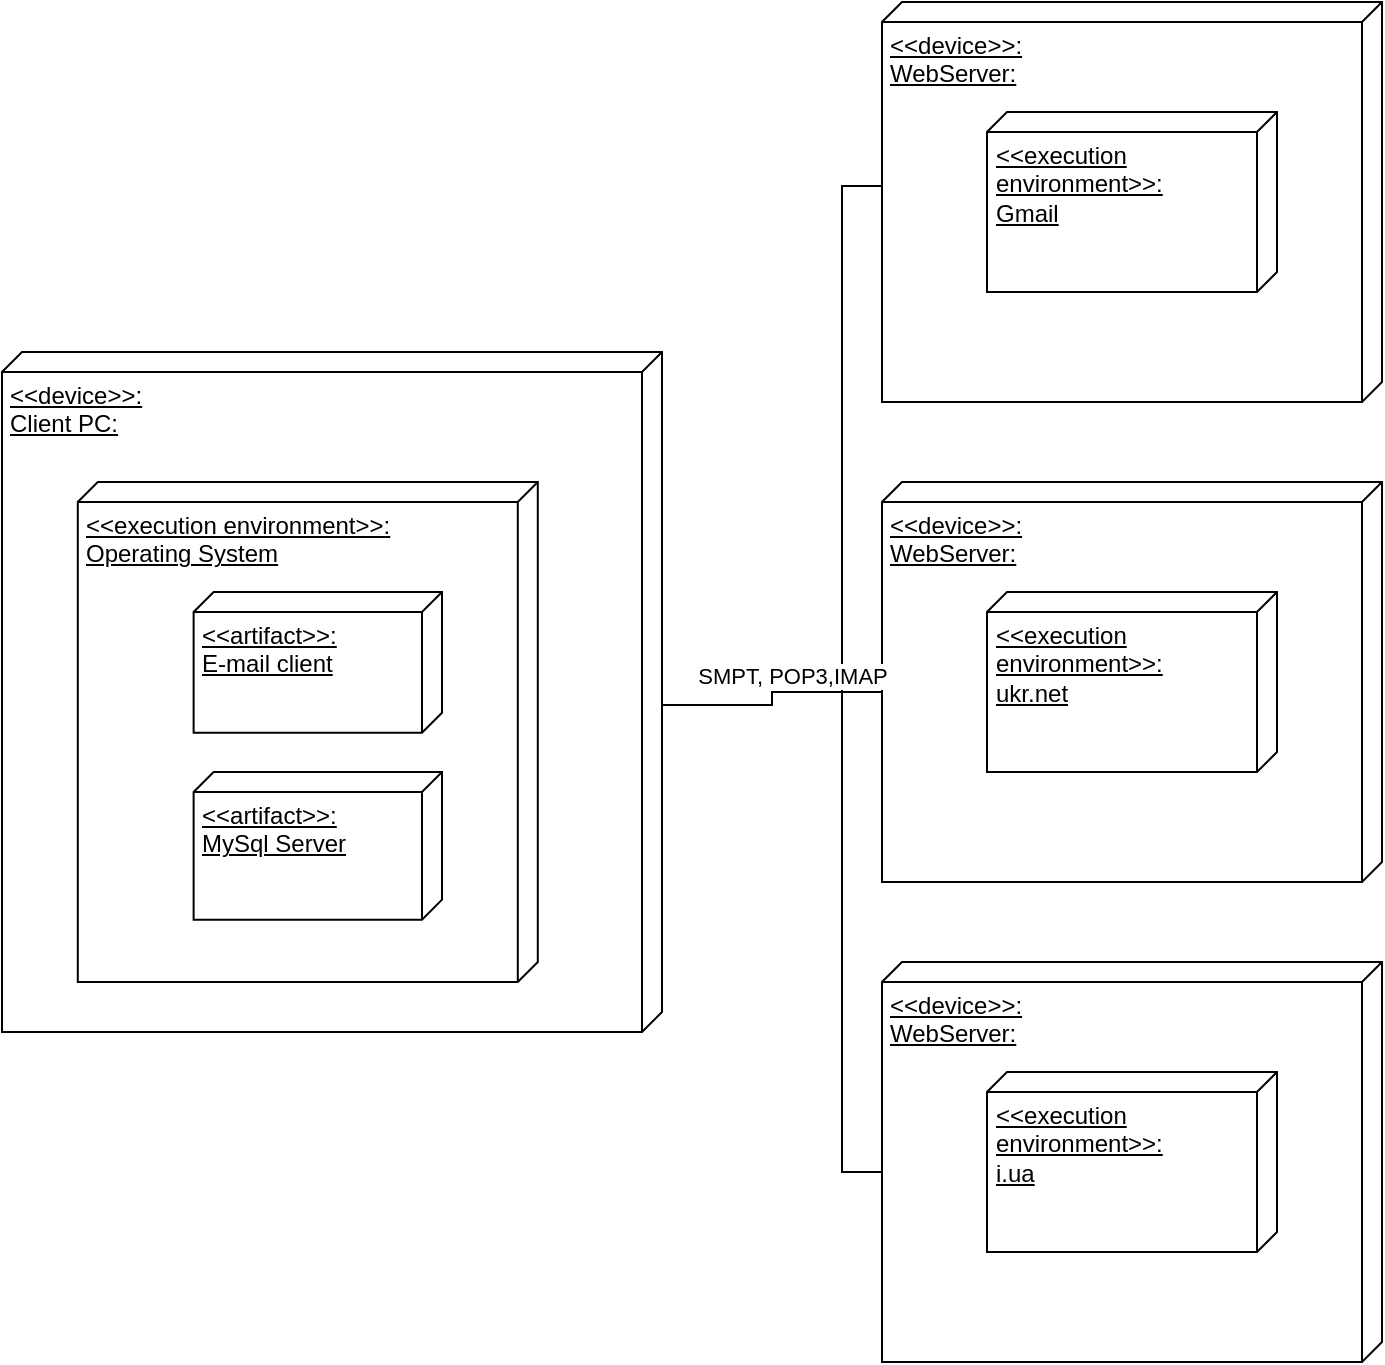 <mxfile version="28.2.5">
  <diagram name="Сторінка-1" id="qWwd7o4RMVuVh9MW8RbF">
    <mxGraphModel dx="1426" dy="759" grid="1" gridSize="10" guides="1" tooltips="1" connect="1" arrows="1" fold="1" page="1" pageScale="1" pageWidth="827" pageHeight="1169" math="0" shadow="0">
      <root>
        <mxCell id="0" />
        <mxCell id="1" parent="0" />
        <mxCell id="WTdnZhRfeulBwF51gP9u-3" value="" style="group" parent="1" vertex="1" connectable="0">
          <mxGeometry x="60" y="235" width="330" height="350" as="geometry" />
        </mxCell>
        <mxCell id="WTdnZhRfeulBwF51gP9u-1" value="&lt;div&gt;&amp;lt;&amp;lt;device&amp;gt;&amp;gt;:&lt;/div&gt;&lt;div&gt;Client PC:&lt;/div&gt;" style="verticalAlign=top;align=left;spacingTop=8;spacingLeft=2;spacingRight=12;shape=cube;size=10;direction=south;fontStyle=4;html=1;whiteSpace=wrap;" parent="WTdnZhRfeulBwF51gP9u-3" vertex="1">
          <mxGeometry width="330" height="340" as="geometry" />
        </mxCell>
        <mxCell id="CqtmIQwGnz688hgTyAkm-11" value="&lt;div&gt;&amp;lt;&amp;lt;execution environment&amp;gt;&amp;gt;:&lt;/div&gt;&lt;div&gt;Operating System&lt;/div&gt;" style="verticalAlign=top;align=left;spacingTop=8;spacingLeft=2;spacingRight=12;shape=cube;size=10;direction=south;fontStyle=4;html=1;whiteSpace=wrap;" vertex="1" parent="WTdnZhRfeulBwF51gP9u-3">
          <mxGeometry x="37.9" y="65" width="230.0" height="250.0" as="geometry" />
        </mxCell>
        <mxCell id="WTdnZhRfeulBwF51gP9u-2" value="&lt;div&gt;&amp;lt;&amp;lt;artifact&amp;gt;&amp;gt;:&lt;/div&gt;&lt;div&gt;E-mail client&lt;/div&gt;" style="verticalAlign=top;align=left;spacingTop=8;spacingLeft=2;spacingRight=12;shape=cube;size=10;direction=south;fontStyle=4;html=1;whiteSpace=wrap;" parent="WTdnZhRfeulBwF51gP9u-3" vertex="1">
          <mxGeometry x="95.81" y="120" width="124.19" height="70.38" as="geometry" />
        </mxCell>
        <mxCell id="CqtmIQwGnz688hgTyAkm-3" value="&lt;div&gt;&amp;lt;&amp;lt;artifact&amp;gt;&amp;gt;:&lt;/div&gt;&lt;div&gt;MySql Server&lt;/div&gt;" style="verticalAlign=top;align=left;spacingTop=8;spacingLeft=2;spacingRight=12;shape=cube;size=10;direction=south;fontStyle=4;html=1;whiteSpace=wrap;" vertex="1" parent="WTdnZhRfeulBwF51gP9u-3">
          <mxGeometry x="95.81" y="210" width="124.19" height="73.85" as="geometry" />
        </mxCell>
        <mxCell id="WTdnZhRfeulBwF51gP9u-6" value="" style="group" parent="1" vertex="1" connectable="0">
          <mxGeometry x="500" y="60" width="250" height="200" as="geometry" />
        </mxCell>
        <mxCell id="WTdnZhRfeulBwF51gP9u-4" value="&lt;div&gt;&amp;lt;&amp;lt;device&amp;gt;&amp;gt;:&lt;/div&gt;&lt;div&gt;WebServer:&lt;/div&gt;" style="verticalAlign=top;align=left;spacingTop=8;spacingLeft=2;spacingRight=12;shape=cube;size=10;direction=south;fontStyle=4;html=1;whiteSpace=wrap;" parent="WTdnZhRfeulBwF51gP9u-6" vertex="1">
          <mxGeometry width="250" height="200" as="geometry" />
        </mxCell>
        <mxCell id="WTdnZhRfeulBwF51gP9u-5" value="&lt;div&gt;&amp;lt;&amp;lt;execution environment&amp;gt;&amp;gt;:&lt;/div&gt;&lt;div&gt;Gmail&lt;/div&gt;" style="verticalAlign=top;align=left;spacingTop=8;spacingLeft=2;spacingRight=12;shape=cube;size=10;direction=south;fontStyle=4;html=1;whiteSpace=wrap;" parent="WTdnZhRfeulBwF51gP9u-6" vertex="1">
          <mxGeometry x="52.5" y="55" width="145" height="90" as="geometry" />
        </mxCell>
        <mxCell id="WTdnZhRfeulBwF51gP9u-7" value="" style="group" parent="1" vertex="1" connectable="0">
          <mxGeometry x="500" y="300" width="250" height="200" as="geometry" />
        </mxCell>
        <mxCell id="WTdnZhRfeulBwF51gP9u-8" value="&lt;div&gt;&amp;lt;&amp;lt;device&amp;gt;&amp;gt;:&lt;/div&gt;&lt;div&gt;WebServer:&lt;/div&gt;" style="verticalAlign=top;align=left;spacingTop=8;spacingLeft=2;spacingRight=12;shape=cube;size=10;direction=south;fontStyle=4;html=1;whiteSpace=wrap;" parent="WTdnZhRfeulBwF51gP9u-7" vertex="1">
          <mxGeometry width="250" height="200" as="geometry" />
        </mxCell>
        <mxCell id="WTdnZhRfeulBwF51gP9u-9" value="&lt;div&gt;&amp;lt;&amp;lt;execution environment&amp;gt;&amp;gt;:&lt;/div&gt;&lt;div&gt;ukr.net&lt;/div&gt;" style="verticalAlign=top;align=left;spacingTop=8;spacingLeft=2;spacingRight=12;shape=cube;size=10;direction=south;fontStyle=4;html=1;whiteSpace=wrap;" parent="WTdnZhRfeulBwF51gP9u-7" vertex="1">
          <mxGeometry x="52.5" y="55" width="145" height="90" as="geometry" />
        </mxCell>
        <mxCell id="WTdnZhRfeulBwF51gP9u-10" value="" style="group" parent="1" vertex="1" connectable="0">
          <mxGeometry x="500" y="540" width="250" height="200" as="geometry" />
        </mxCell>
        <mxCell id="WTdnZhRfeulBwF51gP9u-11" value="&lt;div&gt;&amp;lt;&amp;lt;device&amp;gt;&amp;gt;:&lt;/div&gt;&lt;div&gt;WebServer:&lt;/div&gt;" style="verticalAlign=top;align=left;spacingTop=8;spacingLeft=2;spacingRight=12;shape=cube;size=10;direction=south;fontStyle=4;html=1;whiteSpace=wrap;" parent="WTdnZhRfeulBwF51gP9u-10" vertex="1">
          <mxGeometry width="250" height="200" as="geometry" />
        </mxCell>
        <mxCell id="WTdnZhRfeulBwF51gP9u-12" value="&lt;div&gt;&amp;lt;&amp;lt;execution environment&amp;gt;&amp;gt;:&lt;/div&gt;&lt;div&gt;i.ua&lt;/div&gt;" style="verticalAlign=top;align=left;spacingTop=8;spacingLeft=2;spacingRight=12;shape=cube;size=10;direction=south;fontStyle=4;html=1;whiteSpace=wrap;" parent="WTdnZhRfeulBwF51gP9u-10" vertex="1">
          <mxGeometry x="52.5" y="55" width="145" height="90" as="geometry" />
        </mxCell>
        <mxCell id="WTdnZhRfeulBwF51gP9u-16" style="edgeStyle=orthogonalEdgeStyle;rounded=0;orthogonalLoop=1;jettySize=auto;html=1;exitX=0;exitY=0;exitDx=105;exitDy=250;exitPerimeter=0;entryX=0.46;entryY=1;entryDx=0;entryDy=0;entryPerimeter=0;endArrow=none;endFill=0;" parent="1" source="WTdnZhRfeulBwF51gP9u-8" target="WTdnZhRfeulBwF51gP9u-4" edge="1">
          <mxGeometry relative="1" as="geometry" />
        </mxCell>
        <mxCell id="WTdnZhRfeulBwF51gP9u-17" style="edgeStyle=orthogonalEdgeStyle;rounded=0;orthogonalLoop=1;jettySize=auto;html=1;exitX=0;exitY=0;exitDx=105;exitDy=250;exitPerimeter=0;entryX=0;entryY=0;entryDx=105;entryDy=250;entryPerimeter=0;endArrow=none;endFill=0;" parent="1" source="WTdnZhRfeulBwF51gP9u-8" target="WTdnZhRfeulBwF51gP9u-11" edge="1">
          <mxGeometry relative="1" as="geometry" />
        </mxCell>
        <mxCell id="WTdnZhRfeulBwF51gP9u-19" style="edgeStyle=orthogonalEdgeStyle;rounded=0;orthogonalLoop=1;jettySize=auto;html=1;exitX=0;exitY=0;exitDx=105;exitDy=250;exitPerimeter=0;entryX=0.519;entryY=0;entryDx=0;entryDy=0;entryPerimeter=0;endArrow=none;endFill=0;" parent="1" source="WTdnZhRfeulBwF51gP9u-8" target="WTdnZhRfeulBwF51gP9u-1" edge="1">
          <mxGeometry relative="1" as="geometry" />
        </mxCell>
        <mxCell id="WTdnZhRfeulBwF51gP9u-20" value="SMPT, POP3,IMAP" style="edgeLabel;html=1;align=center;verticalAlign=middle;resizable=0;points=[];" parent="WTdnZhRfeulBwF51gP9u-19" vertex="1" connectable="0">
          <mxGeometry x="0.543" relative="1" as="geometry">
            <mxPoint x="38" y="-15" as="offset" />
          </mxGeometry>
        </mxCell>
      </root>
    </mxGraphModel>
  </diagram>
</mxfile>
